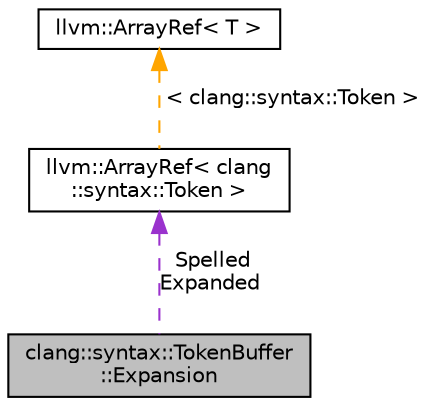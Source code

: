 digraph "clang::syntax::TokenBuffer::Expansion"
{
 // LATEX_PDF_SIZE
  bgcolor="transparent";
  edge [fontname="Helvetica",fontsize="10",labelfontname="Helvetica",labelfontsize="10"];
  node [fontname="Helvetica",fontsize="10",shape=record];
  Node1 [label="clang::syntax::TokenBuffer\l::Expansion",height=0.2,width=0.4,color="black", fillcolor="grey75", style="filled", fontcolor="black",tooltip="An expansion produced by the preprocessor, includes macro expansions and preprocessor directives."];
  Node2 -> Node1 [dir="back",color="darkorchid3",fontsize="10",style="dashed",label=" Spelled\nExpanded" ,fontname="Helvetica"];
  Node2 [label="llvm::ArrayRef\< clang\l::syntax::Token \>",height=0.2,width=0.4,color="black",URL="$classllvm_1_1ArrayRef.html",tooltip=" "];
  Node3 -> Node2 [dir="back",color="orange",fontsize="10",style="dashed",label=" \< clang::syntax::Token \>" ,fontname="Helvetica"];
  Node3 [label="llvm::ArrayRef\< T \>",height=0.2,width=0.4,color="black",URL="$classllvm_1_1ArrayRef.html",tooltip=" "];
}
